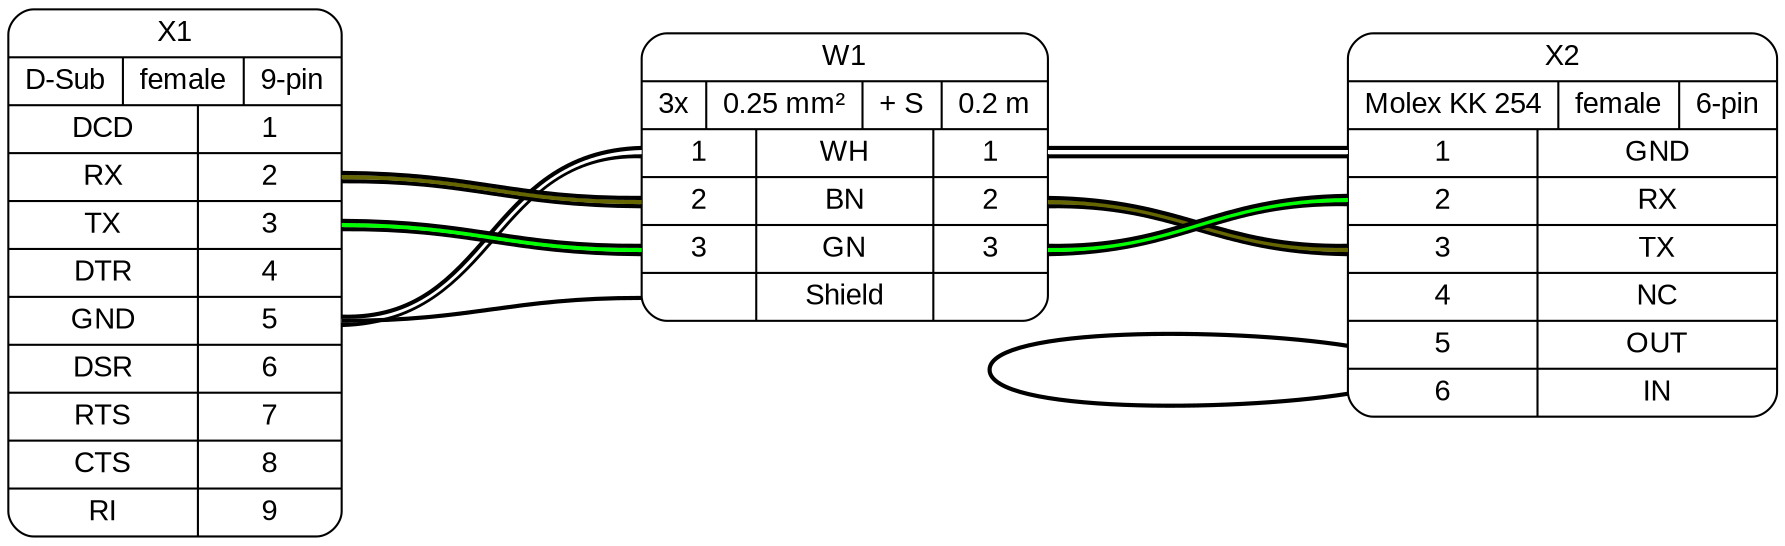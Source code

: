 graph {
	graph [bgcolor=transparent fontname=arial rankdir=LR ranksep=2]
	node [fillcolor=white fontname=arial shape=record style="rounded,filled"]
	edge [fontname=arial style=bold]
	X1 [label="X1|{D-Sub|female|9-pin}|{{DCD|RX|TX|DTR|GND|DSR|RTS|CTS|RI}|{<p1>1|<p2>2|<p3>3|<p4>4|<p5>5|<p6>6|<p7>7|<p8>8|<p9>9}}"]
	X2 [label="X2|{Molex KK 254|female|6-pin}|{{<p1>1|<p2>2|<p3>3|<p4>4|<p5>5|<p6>6}|{GND|RX|TX|NC|OUT|IN}}"]
	X2:p5:w -- X2:p6:w
	W1 [label="W1|{3x|0.25 mm²|+ S|0.2 m}|{{<w1i>1|<w2i>2|<w3i>3|<wsi>}|{WH|BN|GN|Shield}|{<w1o>1|<w2o>2|<w3o>3|<wso>}}"]
	edge [color="#000000:#ffffff:#000000"]
	X1:p5 -- W1:w1i
	W1:w1o -- X2:p1
	edge [color="#000000:#666600:#000000"]
	X1:p2 -- W1:w2i
	W1:w2o -- X2:p3
	edge [color="#000000:#00ff00:#000000"]
	X1:p3 -- W1:w3i
	W1:w3o -- X2:p2
	edge [color="#000000"]
	X1:p5 -- W1:wsi
}

